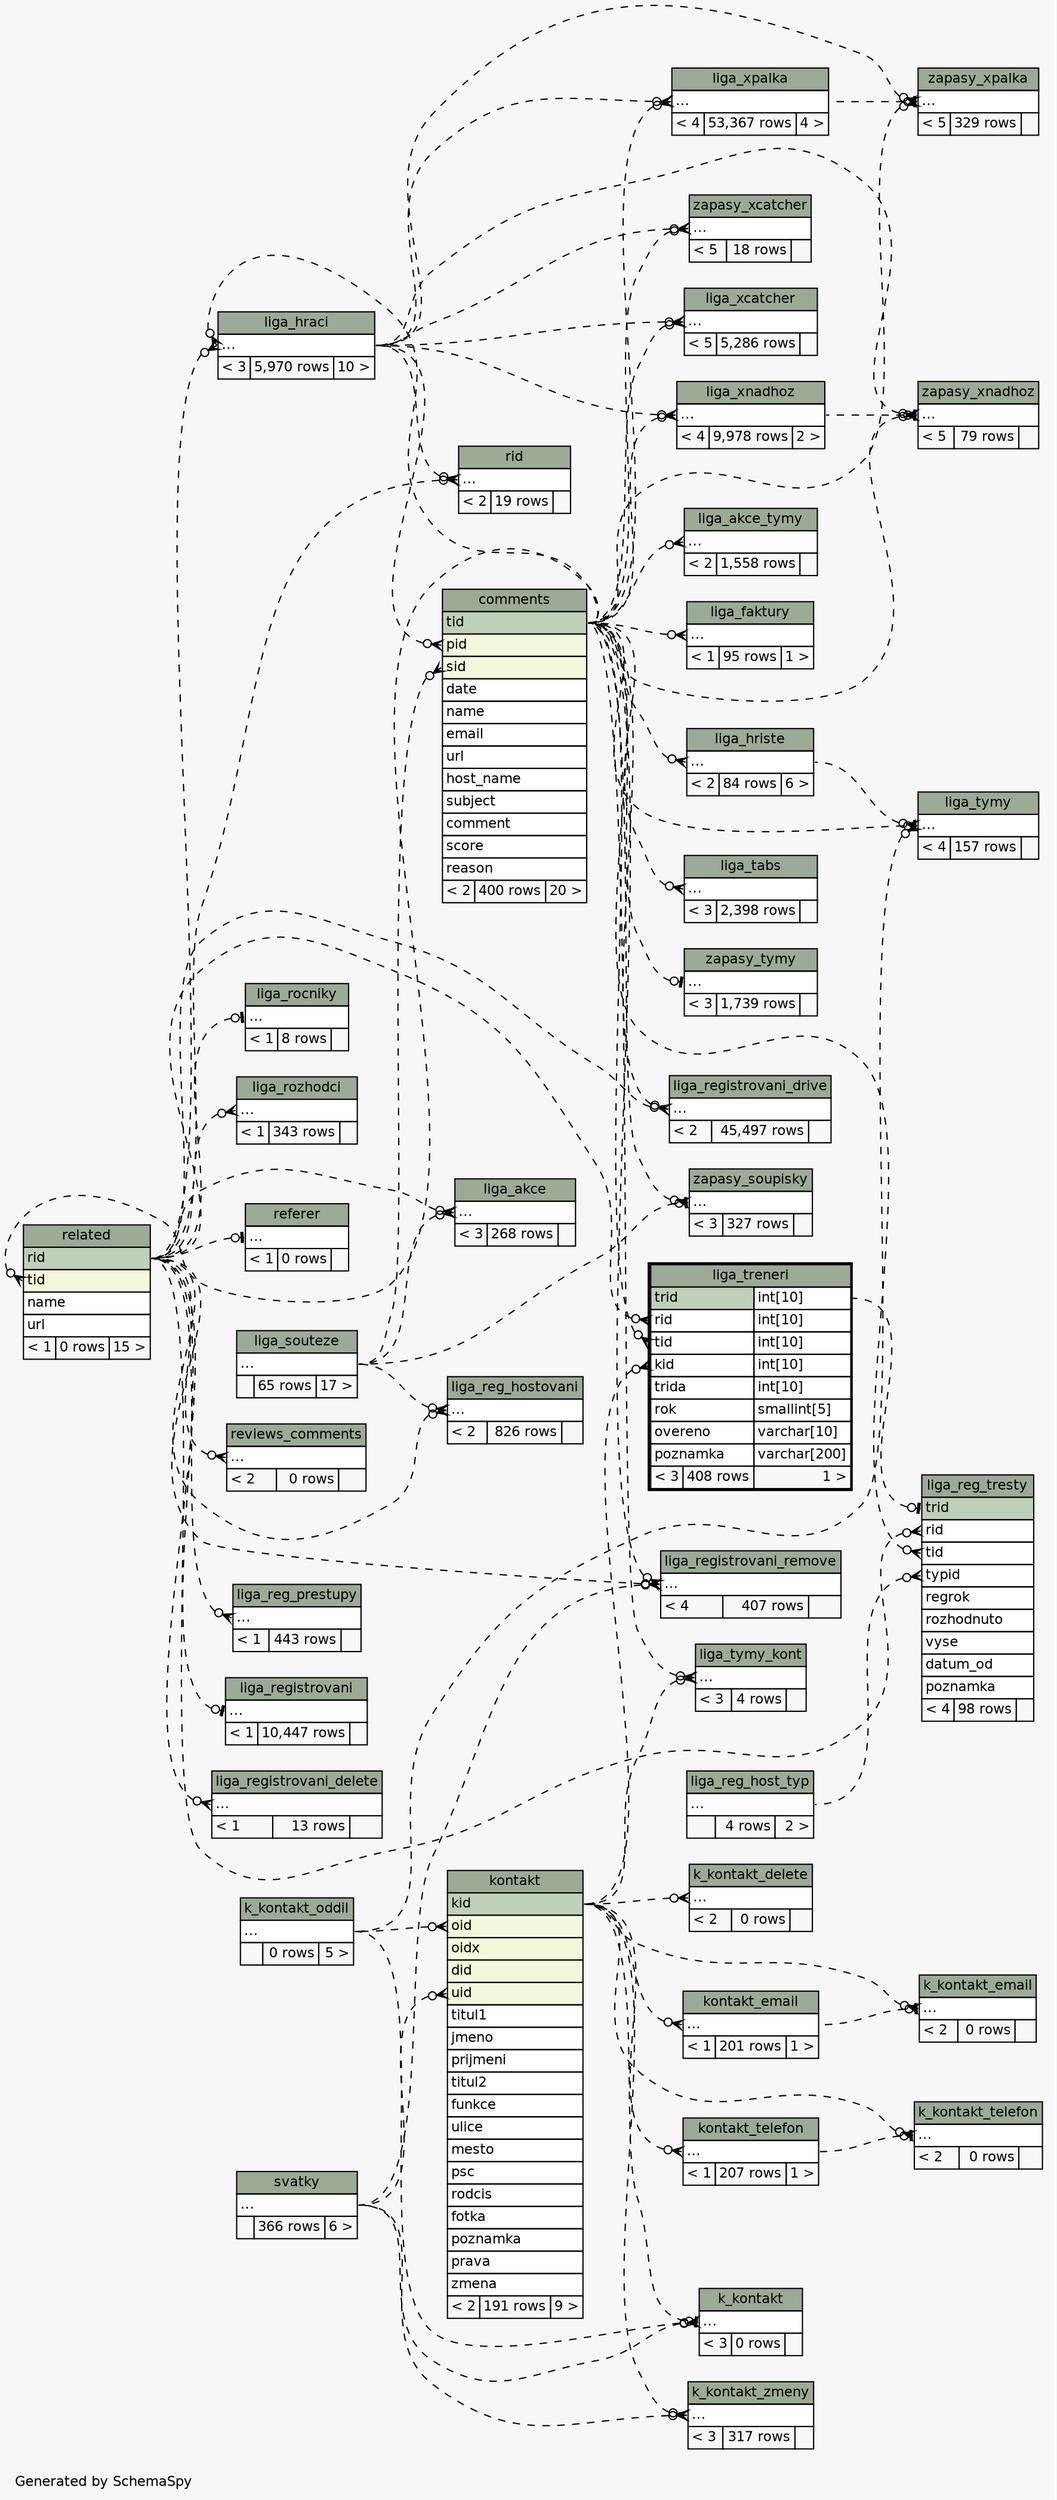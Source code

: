 // dot 2.38.0 on Mac OS X 10.9.4
// SchemaSpy rev 590
digraph "impliedTwoDegreesRelationshipsDiagram" {
  graph [
    rankdir="RL"
    bgcolor="#f7f7f7"
    label="\nGenerated by SchemaSpy"
    labeljust="l"
    nodesep="0.18"
    ranksep="0.46"
    fontname="Helvetica"
    fontsize="11"
  ];
  node [
    fontname="Helvetica"
    fontsize="11"
    shape="plaintext"
  ];
  edge [
    arrowsize="0.8"
  ];
  "comments":"pid":w -> "liga_hraci":"elipses":e [arrowhead=none dir=back arrowtail=crowodot style=dashed];
  "comments":"sid":w -> "liga_souteze":"elipses":e [arrowhead=none dir=back arrowtail=crowodot style=dashed];
  "k_kontakt":"elipses":w -> "kontakt":"kid":e [arrowhead=none dir=back arrowtail=teeodot style=dashed];
  "k_kontakt":"elipses":w -> "k_kontakt_oddil":"elipses":e [arrowhead=none dir=back arrowtail=crowodot style=dashed];
  "k_kontakt":"elipses":w -> "svatky":"elipses":e [arrowhead=none dir=back arrowtail=crowodot style=dashed];
  "k_kontakt_delete":"elipses":w -> "kontakt":"kid":e [arrowhead=none dir=back arrowtail=crowodot style=dashed];
  "k_kontakt_email":"elipses":w -> "kontakt_email":"elipses":e [arrowhead=none dir=back arrowtail=teeodot style=dashed];
  "k_kontakt_email":"elipses":w -> "kontakt":"kid":e [arrowhead=none dir=back arrowtail=crowodot style=dashed];
  "k_kontakt_telefon":"elipses":w -> "kontakt":"kid":e [arrowhead=none dir=back arrowtail=crowodot style=dashed];
  "k_kontakt_telefon":"elipses":w -> "kontakt_telefon":"elipses":e [arrowhead=none dir=back arrowtail=teeodot style=dashed];
  "k_kontakt_zmeny":"elipses":w -> "kontakt":"kid":e [arrowhead=none dir=back arrowtail=crowodot style=dashed];
  "k_kontakt_zmeny":"elipses":w -> "svatky":"elipses":e [arrowhead=none dir=back arrowtail=crowodot style=dashed];
  "kontakt":"oid":w -> "k_kontakt_oddil":"elipses":e [arrowhead=none dir=back arrowtail=crowodot style=dashed];
  "kontakt":"uid":w -> "svatky":"elipses":e [arrowhead=none dir=back arrowtail=crowodot style=dashed];
  "kontakt_email":"elipses":w -> "kontakt":"kid":e [arrowhead=none dir=back arrowtail=crowodot style=dashed];
  "kontakt_telefon":"elipses":w -> "kontakt":"kid":e [arrowhead=none dir=back arrowtail=crowodot style=dashed];
  "liga_akce":"elipses":w -> "related":"rid":e [arrowhead=none dir=back arrowtail=crowodot style=dashed];
  "liga_akce":"elipses":w -> "liga_souteze":"elipses":e [arrowhead=none dir=back arrowtail=crowodot style=dashed];
  "liga_akce_tymy":"elipses":w -> "comments":"tid":e [arrowhead=none dir=back arrowtail=crowodot style=dashed];
  "liga_faktury":"elipses":w -> "comments":"tid":e [arrowhead=none dir=back arrowtail=crowodot style=dashed];
  "liga_hraci":"elipses":w -> "related":"rid":e [arrowhead=none dir=back arrowtail=crowodot style=dashed];
  "liga_hraci":"elipses":w -> "comments":"tid":e [arrowhead=none dir=back arrowtail=crowodot style=dashed];
  "liga_hriste":"elipses":w -> "comments":"tid":e [arrowhead=none dir=back arrowtail=crowodot style=dashed];
  "liga_reg_hostovani":"elipses":w -> "related":"rid":e [arrowhead=none dir=back arrowtail=crowodot style=dashed];
  "liga_reg_hostovani":"elipses":w -> "liga_souteze":"elipses":e [arrowhead=none dir=back arrowtail=crowodot style=dashed];
  "liga_reg_prestupy":"elipses":w -> "related":"rid":e [arrowhead=none dir=back arrowtail=crowodot style=dashed];
  "liga_reg_tresty":"rid":w -> "related":"rid":e [arrowhead=none dir=back arrowtail=crowodot style=dashed];
  "liga_reg_tresty":"tid":w -> "comments":"tid":e [arrowhead=none dir=back arrowtail=crowodot style=dashed];
  "liga_reg_tresty":"trid":w -> "liga_treneri":"trid.type":e [arrowhead=none dir=back arrowtail=teeodot style=dashed];
  "liga_reg_tresty":"typid":w -> "liga_reg_host_typ":"elipses":e [arrowhead=none dir=back arrowtail=crowodot style=dashed];
  "liga_registrovani":"elipses":w -> "related":"rid":e [arrowhead=none dir=back arrowtail=teeodot style=dashed];
  "liga_registrovani_delete":"elipses":w -> "related":"rid":e [arrowhead=none dir=back arrowtail=crowodot style=dashed];
  "liga_registrovani_drive":"elipses":w -> "related":"rid":e [arrowhead=none dir=back arrowtail=crowodot style=dashed];
  "liga_registrovani_drive":"elipses":w -> "comments":"tid":e [arrowhead=none dir=back arrowtail=crowodot style=dashed];
  "liga_registrovani_remove":"elipses":w -> "related":"rid":e [arrowhead=none dir=back arrowtail=crowodot style=dashed];
  "liga_registrovani_remove":"elipses":w -> "comments":"tid":e [arrowhead=none dir=back arrowtail=crowodot style=dashed];
  "liga_registrovani_remove":"elipses":w -> "svatky":"elipses":e [arrowhead=none dir=back arrowtail=crowodot style=dashed];
  "liga_rocniky":"elipses":w -> "related":"rid":e [arrowhead=none dir=back arrowtail=teeodot style=dashed];
  "liga_rozhodci":"elipses":w -> "related":"rid":e [arrowhead=none dir=back arrowtail=crowodot style=dashed];
  "liga_tabs":"elipses":w -> "comments":"tid":e [arrowhead=none dir=back arrowtail=crowodot style=dashed];
  "liga_treneri":"kid":w -> "kontakt":"kid":e [arrowhead=none dir=back arrowtail=crowodot style=dashed];
  "liga_treneri":"rid":w -> "related":"rid":e [arrowhead=none dir=back arrowtail=crowodot style=dashed];
  "liga_treneri":"tid":w -> "comments":"tid":e [arrowhead=none dir=back arrowtail=crowodot style=dashed];
  "liga_tymy":"elipses":w -> "liga_hriste":"elipses":e [arrowhead=none dir=back arrowtail=crowodot style=dashed];
  "liga_tymy":"elipses":w -> "k_kontakt_oddil":"elipses":e [arrowhead=none dir=back arrowtail=crowodot style=dashed];
  "liga_tymy":"elipses":w -> "comments":"tid":e [arrowhead=none dir=back arrowtail=teeodot style=dashed];
  "liga_tymy_kont":"elipses":w -> "kontakt":"kid":e [arrowhead=none dir=back arrowtail=crowodot style=dashed];
  "liga_tymy_kont":"elipses":w -> "comments":"tid":e [arrowhead=none dir=back arrowtail=crowodot style=dashed];
  "liga_xcatcher":"elipses":w -> "liga_hraci":"elipses":e [arrowhead=none dir=back arrowtail=crowodot style=dashed];
  "liga_xcatcher":"elipses":w -> "comments":"tid":e [arrowhead=none dir=back arrowtail=crowodot style=dashed];
  "liga_xnadhoz":"elipses":w -> "liga_hraci":"elipses":e [arrowhead=none dir=back arrowtail=crowodot style=dashed];
  "liga_xnadhoz":"elipses":w -> "comments":"tid":e [arrowhead=none dir=back arrowtail=crowodot style=dashed];
  "liga_xpalka":"elipses":w -> "liga_hraci":"elipses":e [arrowhead=none dir=back arrowtail=crowodot style=dashed];
  "liga_xpalka":"elipses":w -> "comments":"tid":e [arrowhead=none dir=back arrowtail=crowodot style=dashed];
  "referer":"elipses":w -> "related":"rid":e [arrowhead=none dir=back arrowtail=teeodot style=dashed];
  "related":"tid":w -> "comments":"tid":e [arrowhead=none dir=back arrowtail=crowodot style=dashed];
  "reviews_comments":"elipses":w -> "related":"rid":e [arrowhead=none dir=back arrowtail=crowodot style=dashed];
  "rid":"elipses":w -> "liga_hraci":"elipses":e [arrowhead=none dir=back arrowtail=crowodot style=dashed];
  "rid":"elipses":w -> "related":"rid":e [arrowhead=none dir=back arrowtail=crowodot style=dashed];
  "zapasy_soupisky":"elipses":w -> "liga_souteze":"elipses":e [arrowhead=none dir=back arrowtail=teeodot style=dashed];
  "zapasy_soupisky":"elipses":w -> "comments":"tid":e [arrowhead=none dir=back arrowtail=crowodot style=dashed];
  "zapasy_tymy":"elipses":w -> "comments":"tid":e [arrowhead=none dir=back arrowtail=teeodot style=dashed];
  "zapasy_xcatcher":"elipses":w -> "liga_hraci":"elipses":e [arrowhead=none dir=back arrowtail=crowodot style=dashed];
  "zapasy_xcatcher":"elipses":w -> "comments":"tid":e [arrowhead=none dir=back arrowtail=crowodot style=dashed];
  "zapasy_xnadhoz":"elipses":w -> "liga_xnadhoz":"elipses":e [arrowhead=none dir=back arrowtail=teeodot style=dashed];
  "zapasy_xnadhoz":"elipses":w -> "liga_hraci":"elipses":e [arrowhead=none dir=back arrowtail=crowodot style=dashed];
  "zapasy_xnadhoz":"elipses":w -> "comments":"tid":e [arrowhead=none dir=back arrowtail=crowodot style=dashed];
  "zapasy_xpalka":"elipses":w -> "liga_xpalka":"elipses":e [arrowhead=none dir=back arrowtail=teeodot style=dashed];
  "zapasy_xpalka":"elipses":w -> "liga_hraci":"elipses":e [arrowhead=none dir=back arrowtail=crowodot style=dashed];
  "zapasy_xpalka":"elipses":w -> "comments":"tid":e [arrowhead=none dir=back arrowtail=crowodot style=dashed];
  "comments" [
    label=<
    <TABLE BORDER="0" CELLBORDER="1" CELLSPACING="0" BGCOLOR="#ffffff">
      <TR><TD COLSPAN="3" BGCOLOR="#9bab96" ALIGN="CENTER">comments</TD></TR>
      <TR><TD PORT="tid" COLSPAN="3" BGCOLOR="#bed1b8" ALIGN="LEFT">tid</TD></TR>
      <TR><TD PORT="pid" COLSPAN="3" BGCOLOR="#f4f7da" ALIGN="LEFT">pid</TD></TR>
      <TR><TD PORT="sid" COLSPAN="3" BGCOLOR="#f4f7da" ALIGN="LEFT">sid</TD></TR>
      <TR><TD PORT="date" COLSPAN="3" ALIGN="LEFT">date</TD></TR>
      <TR><TD PORT="name" COLSPAN="3" ALIGN="LEFT">name</TD></TR>
      <TR><TD PORT="email" COLSPAN="3" ALIGN="LEFT">email</TD></TR>
      <TR><TD PORT="url" COLSPAN="3" ALIGN="LEFT">url</TD></TR>
      <TR><TD PORT="host_name" COLSPAN="3" ALIGN="LEFT">host_name</TD></TR>
      <TR><TD PORT="subject" COLSPAN="3" ALIGN="LEFT">subject</TD></TR>
      <TR><TD PORT="comment" COLSPAN="3" ALIGN="LEFT">comment</TD></TR>
      <TR><TD PORT="score" COLSPAN="3" ALIGN="LEFT">score</TD></TR>
      <TR><TD PORT="reason" COLSPAN="3" ALIGN="LEFT">reason</TD></TR>
      <TR><TD ALIGN="LEFT" BGCOLOR="#f7f7f7">&lt; 2</TD><TD ALIGN="RIGHT" BGCOLOR="#f7f7f7">400 rows</TD><TD ALIGN="RIGHT" BGCOLOR="#f7f7f7">20 &gt;</TD></TR>
    </TABLE>>
    URL="comments.html"
    tooltip="comments"
  ];
  "k_kontakt" [
    label=<
    <TABLE BORDER="0" CELLBORDER="1" CELLSPACING="0" BGCOLOR="#ffffff">
      <TR><TD COLSPAN="3" BGCOLOR="#9bab96" ALIGN="CENTER">k_kontakt</TD></TR>
      <TR><TD PORT="elipses" COLSPAN="3" ALIGN="LEFT">...</TD></TR>
      <TR><TD ALIGN="LEFT" BGCOLOR="#f7f7f7">&lt; 3</TD><TD ALIGN="RIGHT" BGCOLOR="#f7f7f7">0 rows</TD><TD ALIGN="RIGHT" BGCOLOR="#f7f7f7">  </TD></TR>
    </TABLE>>
    URL="k_kontakt.html"
    tooltip="k_kontakt"
  ];
  "k_kontakt_delete" [
    label=<
    <TABLE BORDER="0" CELLBORDER="1" CELLSPACING="0" BGCOLOR="#ffffff">
      <TR><TD COLSPAN="3" BGCOLOR="#9bab96" ALIGN="CENTER">k_kontakt_delete</TD></TR>
      <TR><TD PORT="elipses" COLSPAN="3" ALIGN="LEFT">...</TD></TR>
      <TR><TD ALIGN="LEFT" BGCOLOR="#f7f7f7">&lt; 2</TD><TD ALIGN="RIGHT" BGCOLOR="#f7f7f7">0 rows</TD><TD ALIGN="RIGHT" BGCOLOR="#f7f7f7">  </TD></TR>
    </TABLE>>
    URL="k_kontakt_delete.html"
    tooltip="k_kontakt_delete"
  ];
  "k_kontakt_email" [
    label=<
    <TABLE BORDER="0" CELLBORDER="1" CELLSPACING="0" BGCOLOR="#ffffff">
      <TR><TD COLSPAN="3" BGCOLOR="#9bab96" ALIGN="CENTER">k_kontakt_email</TD></TR>
      <TR><TD PORT="elipses" COLSPAN="3" ALIGN="LEFT">...</TD></TR>
      <TR><TD ALIGN="LEFT" BGCOLOR="#f7f7f7">&lt; 2</TD><TD ALIGN="RIGHT" BGCOLOR="#f7f7f7">0 rows</TD><TD ALIGN="RIGHT" BGCOLOR="#f7f7f7">  </TD></TR>
    </TABLE>>
    URL="k_kontakt_email.html"
    tooltip="k_kontakt_email"
  ];
  "k_kontakt_oddil" [
    label=<
    <TABLE BORDER="0" CELLBORDER="1" CELLSPACING="0" BGCOLOR="#ffffff">
      <TR><TD COLSPAN="3" BGCOLOR="#9bab96" ALIGN="CENTER">k_kontakt_oddil</TD></TR>
      <TR><TD PORT="elipses" COLSPAN="3" ALIGN="LEFT">...</TD></TR>
      <TR><TD ALIGN="LEFT" BGCOLOR="#f7f7f7">  </TD><TD ALIGN="RIGHT" BGCOLOR="#f7f7f7">0 rows</TD><TD ALIGN="RIGHT" BGCOLOR="#f7f7f7">5 &gt;</TD></TR>
    </TABLE>>
    URL="k_kontakt_oddil.html"
    tooltip="k_kontakt_oddil"
  ];
  "k_kontakt_telefon" [
    label=<
    <TABLE BORDER="0" CELLBORDER="1" CELLSPACING="0" BGCOLOR="#ffffff">
      <TR><TD COLSPAN="3" BGCOLOR="#9bab96" ALIGN="CENTER">k_kontakt_telefon</TD></TR>
      <TR><TD PORT="elipses" COLSPAN="3" ALIGN="LEFT">...</TD></TR>
      <TR><TD ALIGN="LEFT" BGCOLOR="#f7f7f7">&lt; 2</TD><TD ALIGN="RIGHT" BGCOLOR="#f7f7f7">0 rows</TD><TD ALIGN="RIGHT" BGCOLOR="#f7f7f7">  </TD></TR>
    </TABLE>>
    URL="k_kontakt_telefon.html"
    tooltip="k_kontakt_telefon"
  ];
  "k_kontakt_zmeny" [
    label=<
    <TABLE BORDER="0" CELLBORDER="1" CELLSPACING="0" BGCOLOR="#ffffff">
      <TR><TD COLSPAN="3" BGCOLOR="#9bab96" ALIGN="CENTER">k_kontakt_zmeny</TD></TR>
      <TR><TD PORT="elipses" COLSPAN="3" ALIGN="LEFT">...</TD></TR>
      <TR><TD ALIGN="LEFT" BGCOLOR="#f7f7f7">&lt; 3</TD><TD ALIGN="RIGHT" BGCOLOR="#f7f7f7">317 rows</TD><TD ALIGN="RIGHT" BGCOLOR="#f7f7f7">  </TD></TR>
    </TABLE>>
    URL="k_kontakt_zmeny.html"
    tooltip="k_kontakt_zmeny"
  ];
  "kontakt" [
    label=<
    <TABLE BORDER="0" CELLBORDER="1" CELLSPACING="0" BGCOLOR="#ffffff">
      <TR><TD COLSPAN="3" BGCOLOR="#9bab96" ALIGN="CENTER">kontakt</TD></TR>
      <TR><TD PORT="kid" COLSPAN="3" BGCOLOR="#bed1b8" ALIGN="LEFT">kid</TD></TR>
      <TR><TD PORT="oid" COLSPAN="3" BGCOLOR="#f4f7da" ALIGN="LEFT">oid</TD></TR>
      <TR><TD PORT="oidx" COLSPAN="3" BGCOLOR="#f4f7da" ALIGN="LEFT">oidx</TD></TR>
      <TR><TD PORT="did" COLSPAN="3" BGCOLOR="#f4f7da" ALIGN="LEFT">did</TD></TR>
      <TR><TD PORT="uid" COLSPAN="3" BGCOLOR="#f4f7da" ALIGN="LEFT">uid</TD></TR>
      <TR><TD PORT="titul1" COLSPAN="3" ALIGN="LEFT">titul1</TD></TR>
      <TR><TD PORT="jmeno" COLSPAN="3" ALIGN="LEFT">jmeno</TD></TR>
      <TR><TD PORT="prijmeni" COLSPAN="3" ALIGN="LEFT">prijmeni</TD></TR>
      <TR><TD PORT="titul2" COLSPAN="3" ALIGN="LEFT">titul2</TD></TR>
      <TR><TD PORT="funkce" COLSPAN="3" ALIGN="LEFT">funkce</TD></TR>
      <TR><TD PORT="ulice" COLSPAN="3" ALIGN="LEFT">ulice</TD></TR>
      <TR><TD PORT="mesto" COLSPAN="3" ALIGN="LEFT">mesto</TD></TR>
      <TR><TD PORT="psc" COLSPAN="3" ALIGN="LEFT">psc</TD></TR>
      <TR><TD PORT="rodcis" COLSPAN="3" ALIGN="LEFT">rodcis</TD></TR>
      <TR><TD PORT="fotka" COLSPAN="3" ALIGN="LEFT">fotka</TD></TR>
      <TR><TD PORT="poznamka" COLSPAN="3" ALIGN="LEFT">poznamka</TD></TR>
      <TR><TD PORT="prava" COLSPAN="3" ALIGN="LEFT">prava</TD></TR>
      <TR><TD PORT="zmena" COLSPAN="3" ALIGN="LEFT">zmena</TD></TR>
      <TR><TD ALIGN="LEFT" BGCOLOR="#f7f7f7">&lt; 2</TD><TD ALIGN="RIGHT" BGCOLOR="#f7f7f7">191 rows</TD><TD ALIGN="RIGHT" BGCOLOR="#f7f7f7">9 &gt;</TD></TR>
    </TABLE>>
    URL="kontakt.html"
    tooltip="kontakt"
  ];
  "kontakt_email" [
    label=<
    <TABLE BORDER="0" CELLBORDER="1" CELLSPACING="0" BGCOLOR="#ffffff">
      <TR><TD COLSPAN="3" BGCOLOR="#9bab96" ALIGN="CENTER">kontakt_email</TD></TR>
      <TR><TD PORT="elipses" COLSPAN="3" ALIGN="LEFT">...</TD></TR>
      <TR><TD ALIGN="LEFT" BGCOLOR="#f7f7f7">&lt; 1</TD><TD ALIGN="RIGHT" BGCOLOR="#f7f7f7">201 rows</TD><TD ALIGN="RIGHT" BGCOLOR="#f7f7f7">1 &gt;</TD></TR>
    </TABLE>>
    URL="kontakt_email.html"
    tooltip="kontakt_email"
  ];
  "kontakt_telefon" [
    label=<
    <TABLE BORDER="0" CELLBORDER="1" CELLSPACING="0" BGCOLOR="#ffffff">
      <TR><TD COLSPAN="3" BGCOLOR="#9bab96" ALIGN="CENTER">kontakt_telefon</TD></TR>
      <TR><TD PORT="elipses" COLSPAN="3" ALIGN="LEFT">...</TD></TR>
      <TR><TD ALIGN="LEFT" BGCOLOR="#f7f7f7">&lt; 1</TD><TD ALIGN="RIGHT" BGCOLOR="#f7f7f7">207 rows</TD><TD ALIGN="RIGHT" BGCOLOR="#f7f7f7">1 &gt;</TD></TR>
    </TABLE>>
    URL="kontakt_telefon.html"
    tooltip="kontakt_telefon"
  ];
  "liga_akce" [
    label=<
    <TABLE BORDER="0" CELLBORDER="1" CELLSPACING="0" BGCOLOR="#ffffff">
      <TR><TD COLSPAN="3" BGCOLOR="#9bab96" ALIGN="CENTER">liga_akce</TD></TR>
      <TR><TD PORT="elipses" COLSPAN="3" ALIGN="LEFT">...</TD></TR>
      <TR><TD ALIGN="LEFT" BGCOLOR="#f7f7f7">&lt; 3</TD><TD ALIGN="RIGHT" BGCOLOR="#f7f7f7">268 rows</TD><TD ALIGN="RIGHT" BGCOLOR="#f7f7f7">  </TD></TR>
    </TABLE>>
    URL="liga_akce.html"
    tooltip="liga_akce"
  ];
  "liga_akce_tymy" [
    label=<
    <TABLE BORDER="0" CELLBORDER="1" CELLSPACING="0" BGCOLOR="#ffffff">
      <TR><TD COLSPAN="3" BGCOLOR="#9bab96" ALIGN="CENTER">liga_akce_tymy</TD></TR>
      <TR><TD PORT="elipses" COLSPAN="3" ALIGN="LEFT">...</TD></TR>
      <TR><TD ALIGN="LEFT" BGCOLOR="#f7f7f7">&lt; 2</TD><TD ALIGN="RIGHT" BGCOLOR="#f7f7f7">1,558 rows</TD><TD ALIGN="RIGHT" BGCOLOR="#f7f7f7">  </TD></TR>
    </TABLE>>
    URL="liga_akce_tymy.html"
    tooltip="liga_akce_tymy"
  ];
  "liga_faktury" [
    label=<
    <TABLE BORDER="0" CELLBORDER="1" CELLSPACING="0" BGCOLOR="#ffffff">
      <TR><TD COLSPAN="3" BGCOLOR="#9bab96" ALIGN="CENTER">liga_faktury</TD></TR>
      <TR><TD PORT="elipses" COLSPAN="3" ALIGN="LEFT">...</TD></TR>
      <TR><TD ALIGN="LEFT" BGCOLOR="#f7f7f7">&lt; 1</TD><TD ALIGN="RIGHT" BGCOLOR="#f7f7f7">95 rows</TD><TD ALIGN="RIGHT" BGCOLOR="#f7f7f7">1 &gt;</TD></TR>
    </TABLE>>
    URL="liga_faktury.html"
    tooltip="liga_faktury"
  ];
  "liga_hraci" [
    label=<
    <TABLE BORDER="0" CELLBORDER="1" CELLSPACING="0" BGCOLOR="#ffffff">
      <TR><TD COLSPAN="3" BGCOLOR="#9bab96" ALIGN="CENTER">liga_hraci</TD></TR>
      <TR><TD PORT="elipses" COLSPAN="3" ALIGN="LEFT">...</TD></TR>
      <TR><TD ALIGN="LEFT" BGCOLOR="#f7f7f7">&lt; 3</TD><TD ALIGN="RIGHT" BGCOLOR="#f7f7f7">5,970 rows</TD><TD ALIGN="RIGHT" BGCOLOR="#f7f7f7">10 &gt;</TD></TR>
    </TABLE>>
    URL="liga_hraci.html"
    tooltip="liga_hraci"
  ];
  "liga_hriste" [
    label=<
    <TABLE BORDER="0" CELLBORDER="1" CELLSPACING="0" BGCOLOR="#ffffff">
      <TR><TD COLSPAN="3" BGCOLOR="#9bab96" ALIGN="CENTER">liga_hriste</TD></TR>
      <TR><TD PORT="elipses" COLSPAN="3" ALIGN="LEFT">...</TD></TR>
      <TR><TD ALIGN="LEFT" BGCOLOR="#f7f7f7">&lt; 2</TD><TD ALIGN="RIGHT" BGCOLOR="#f7f7f7">84 rows</TD><TD ALIGN="RIGHT" BGCOLOR="#f7f7f7">6 &gt;</TD></TR>
    </TABLE>>
    URL="liga_hriste.html"
    tooltip="liga_hriste"
  ];
  "liga_reg_host_typ" [
    label=<
    <TABLE BORDER="0" CELLBORDER="1" CELLSPACING="0" BGCOLOR="#ffffff">
      <TR><TD COLSPAN="3" BGCOLOR="#9bab96" ALIGN="CENTER">liga_reg_host_typ</TD></TR>
      <TR><TD PORT="elipses" COLSPAN="3" ALIGN="LEFT">...</TD></TR>
      <TR><TD ALIGN="LEFT" BGCOLOR="#f7f7f7">  </TD><TD ALIGN="RIGHT" BGCOLOR="#f7f7f7">4 rows</TD><TD ALIGN="RIGHT" BGCOLOR="#f7f7f7">2 &gt;</TD></TR>
    </TABLE>>
    URL="liga_reg_host_typ.html"
    tooltip="liga_reg_host_typ"
  ];
  "liga_reg_hostovani" [
    label=<
    <TABLE BORDER="0" CELLBORDER="1" CELLSPACING="0" BGCOLOR="#ffffff">
      <TR><TD COLSPAN="3" BGCOLOR="#9bab96" ALIGN="CENTER">liga_reg_hostovani</TD></TR>
      <TR><TD PORT="elipses" COLSPAN="3" ALIGN="LEFT">...</TD></TR>
      <TR><TD ALIGN="LEFT" BGCOLOR="#f7f7f7">&lt; 2</TD><TD ALIGN="RIGHT" BGCOLOR="#f7f7f7">826 rows</TD><TD ALIGN="RIGHT" BGCOLOR="#f7f7f7">  </TD></TR>
    </TABLE>>
    URL="liga_reg_hostovani.html"
    tooltip="liga_reg_hostovani"
  ];
  "liga_reg_prestupy" [
    label=<
    <TABLE BORDER="0" CELLBORDER="1" CELLSPACING="0" BGCOLOR="#ffffff">
      <TR><TD COLSPAN="3" BGCOLOR="#9bab96" ALIGN="CENTER">liga_reg_prestupy</TD></TR>
      <TR><TD PORT="elipses" COLSPAN="3" ALIGN="LEFT">...</TD></TR>
      <TR><TD ALIGN="LEFT" BGCOLOR="#f7f7f7">&lt; 1</TD><TD ALIGN="RIGHT" BGCOLOR="#f7f7f7">443 rows</TD><TD ALIGN="RIGHT" BGCOLOR="#f7f7f7">  </TD></TR>
    </TABLE>>
    URL="liga_reg_prestupy.html"
    tooltip="liga_reg_prestupy"
  ];
  "liga_reg_tresty" [
    label=<
    <TABLE BORDER="0" CELLBORDER="1" CELLSPACING="0" BGCOLOR="#ffffff">
      <TR><TD COLSPAN="3" BGCOLOR="#9bab96" ALIGN="CENTER">liga_reg_tresty</TD></TR>
      <TR><TD PORT="trid" COLSPAN="3" BGCOLOR="#bed1b8" ALIGN="LEFT">trid</TD></TR>
      <TR><TD PORT="rid" COLSPAN="3" ALIGN="LEFT">rid</TD></TR>
      <TR><TD PORT="tid" COLSPAN="3" ALIGN="LEFT">tid</TD></TR>
      <TR><TD PORT="typid" COLSPAN="3" ALIGN="LEFT">typid</TD></TR>
      <TR><TD PORT="regrok" COLSPAN="3" ALIGN="LEFT">regrok</TD></TR>
      <TR><TD PORT="rozhodnuto" COLSPAN="3" ALIGN="LEFT">rozhodnuto</TD></TR>
      <TR><TD PORT="vyse" COLSPAN="3" ALIGN="LEFT">vyse</TD></TR>
      <TR><TD PORT="datum_od" COLSPAN="3" ALIGN="LEFT">datum_od</TD></TR>
      <TR><TD PORT="poznamka" COLSPAN="3" ALIGN="LEFT">poznamka</TD></TR>
      <TR><TD ALIGN="LEFT" BGCOLOR="#f7f7f7">&lt; 4</TD><TD ALIGN="RIGHT" BGCOLOR="#f7f7f7">98 rows</TD><TD ALIGN="RIGHT" BGCOLOR="#f7f7f7">  </TD></TR>
    </TABLE>>
    URL="liga_reg_tresty.html"
    tooltip="liga_reg_tresty"
  ];
  "liga_registrovani" [
    label=<
    <TABLE BORDER="0" CELLBORDER="1" CELLSPACING="0" BGCOLOR="#ffffff">
      <TR><TD COLSPAN="3" BGCOLOR="#9bab96" ALIGN="CENTER">liga_registrovani</TD></TR>
      <TR><TD PORT="elipses" COLSPAN="3" ALIGN="LEFT">...</TD></TR>
      <TR><TD ALIGN="LEFT" BGCOLOR="#f7f7f7">&lt; 1</TD><TD ALIGN="RIGHT" BGCOLOR="#f7f7f7">10,447 rows</TD><TD ALIGN="RIGHT" BGCOLOR="#f7f7f7">  </TD></TR>
    </TABLE>>
    URL="liga_registrovani.html"
    tooltip="liga_registrovani"
  ];
  "liga_registrovani_delete" [
    label=<
    <TABLE BORDER="0" CELLBORDER="1" CELLSPACING="0" BGCOLOR="#ffffff">
      <TR><TD COLSPAN="3" BGCOLOR="#9bab96" ALIGN="CENTER">liga_registrovani_delete</TD></TR>
      <TR><TD PORT="elipses" COLSPAN="3" ALIGN="LEFT">...</TD></TR>
      <TR><TD ALIGN="LEFT" BGCOLOR="#f7f7f7">&lt; 1</TD><TD ALIGN="RIGHT" BGCOLOR="#f7f7f7">13 rows</TD><TD ALIGN="RIGHT" BGCOLOR="#f7f7f7">  </TD></TR>
    </TABLE>>
    URL="liga_registrovani_delete.html"
    tooltip="liga_registrovani_delete"
  ];
  "liga_registrovani_drive" [
    label=<
    <TABLE BORDER="0" CELLBORDER="1" CELLSPACING="0" BGCOLOR="#ffffff">
      <TR><TD COLSPAN="3" BGCOLOR="#9bab96" ALIGN="CENTER">liga_registrovani_drive</TD></TR>
      <TR><TD PORT="elipses" COLSPAN="3" ALIGN="LEFT">...</TD></TR>
      <TR><TD ALIGN="LEFT" BGCOLOR="#f7f7f7">&lt; 2</TD><TD ALIGN="RIGHT" BGCOLOR="#f7f7f7">45,497 rows</TD><TD ALIGN="RIGHT" BGCOLOR="#f7f7f7">  </TD></TR>
    </TABLE>>
    URL="liga_registrovani_drive.html"
    tooltip="liga_registrovani_drive"
  ];
  "liga_registrovani_remove" [
    label=<
    <TABLE BORDER="0" CELLBORDER="1" CELLSPACING="0" BGCOLOR="#ffffff">
      <TR><TD COLSPAN="3" BGCOLOR="#9bab96" ALIGN="CENTER">liga_registrovani_remove</TD></TR>
      <TR><TD PORT="elipses" COLSPAN="3" ALIGN="LEFT">...</TD></TR>
      <TR><TD ALIGN="LEFT" BGCOLOR="#f7f7f7">&lt; 4</TD><TD ALIGN="RIGHT" BGCOLOR="#f7f7f7">407 rows</TD><TD ALIGN="RIGHT" BGCOLOR="#f7f7f7">  </TD></TR>
    </TABLE>>
    URL="liga_registrovani_remove.html"
    tooltip="liga_registrovani_remove"
  ];
  "liga_rocniky" [
    label=<
    <TABLE BORDER="0" CELLBORDER="1" CELLSPACING="0" BGCOLOR="#ffffff">
      <TR><TD COLSPAN="3" BGCOLOR="#9bab96" ALIGN="CENTER">liga_rocniky</TD></TR>
      <TR><TD PORT="elipses" COLSPAN="3" ALIGN="LEFT">...</TD></TR>
      <TR><TD ALIGN="LEFT" BGCOLOR="#f7f7f7">&lt; 1</TD><TD ALIGN="RIGHT" BGCOLOR="#f7f7f7">8 rows</TD><TD ALIGN="RIGHT" BGCOLOR="#f7f7f7">  </TD></TR>
    </TABLE>>
    URL="liga_rocniky.html"
    tooltip="liga_rocniky"
  ];
  "liga_rozhodci" [
    label=<
    <TABLE BORDER="0" CELLBORDER="1" CELLSPACING="0" BGCOLOR="#ffffff">
      <TR><TD COLSPAN="3" BGCOLOR="#9bab96" ALIGN="CENTER">liga_rozhodci</TD></TR>
      <TR><TD PORT="elipses" COLSPAN="3" ALIGN="LEFT">...</TD></TR>
      <TR><TD ALIGN="LEFT" BGCOLOR="#f7f7f7">&lt; 1</TD><TD ALIGN="RIGHT" BGCOLOR="#f7f7f7">343 rows</TD><TD ALIGN="RIGHT" BGCOLOR="#f7f7f7">  </TD></TR>
    </TABLE>>
    URL="liga_rozhodci.html"
    tooltip="liga_rozhodci"
  ];
  "liga_souteze" [
    label=<
    <TABLE BORDER="0" CELLBORDER="1" CELLSPACING="0" BGCOLOR="#ffffff">
      <TR><TD COLSPAN="3" BGCOLOR="#9bab96" ALIGN="CENTER">liga_souteze</TD></TR>
      <TR><TD PORT="elipses" COLSPAN="3" ALIGN="LEFT">...</TD></TR>
      <TR><TD ALIGN="LEFT" BGCOLOR="#f7f7f7">  </TD><TD ALIGN="RIGHT" BGCOLOR="#f7f7f7">65 rows</TD><TD ALIGN="RIGHT" BGCOLOR="#f7f7f7">17 &gt;</TD></TR>
    </TABLE>>
    URL="liga_souteze.html"
    tooltip="liga_souteze"
  ];
  "liga_tabs" [
    label=<
    <TABLE BORDER="0" CELLBORDER="1" CELLSPACING="0" BGCOLOR="#ffffff">
      <TR><TD COLSPAN="3" BGCOLOR="#9bab96" ALIGN="CENTER">liga_tabs</TD></TR>
      <TR><TD PORT="elipses" COLSPAN="3" ALIGN="LEFT">...</TD></TR>
      <TR><TD ALIGN="LEFT" BGCOLOR="#f7f7f7">&lt; 3</TD><TD ALIGN="RIGHT" BGCOLOR="#f7f7f7">2,398 rows</TD><TD ALIGN="RIGHT" BGCOLOR="#f7f7f7">  </TD></TR>
    </TABLE>>
    URL="liga_tabs.html"
    tooltip="liga_tabs"
  ];
  "liga_treneri" [
    label=<
    <TABLE BORDER="2" CELLBORDER="1" CELLSPACING="0" BGCOLOR="#ffffff">
      <TR><TD COLSPAN="3" BGCOLOR="#9bab96" ALIGN="CENTER">liga_treneri</TD></TR>
      <TR><TD PORT="trid" COLSPAN="2" BGCOLOR="#bed1b8" ALIGN="LEFT">trid</TD><TD PORT="trid.type" ALIGN="LEFT">int[10]</TD></TR>
      <TR><TD PORT="rid" COLSPAN="2" ALIGN="LEFT">rid</TD><TD PORT="rid.type" ALIGN="LEFT">int[10]</TD></TR>
      <TR><TD PORT="tid" COLSPAN="2" ALIGN="LEFT">tid</TD><TD PORT="tid.type" ALIGN="LEFT">int[10]</TD></TR>
      <TR><TD PORT="kid" COLSPAN="2" ALIGN="LEFT">kid</TD><TD PORT="kid.type" ALIGN="LEFT">int[10]</TD></TR>
      <TR><TD PORT="trida" COLSPAN="2" ALIGN="LEFT">trida</TD><TD PORT="trida.type" ALIGN="LEFT">int[10]</TD></TR>
      <TR><TD PORT="rok" COLSPAN="2" ALIGN="LEFT">rok</TD><TD PORT="rok.type" ALIGN="LEFT">smallint[5]</TD></TR>
      <TR><TD PORT="overeno" COLSPAN="2" ALIGN="LEFT">overeno</TD><TD PORT="overeno.type" ALIGN="LEFT">varchar[10]</TD></TR>
      <TR><TD PORT="poznamka" COLSPAN="2" ALIGN="LEFT">poznamka</TD><TD PORT="poznamka.type" ALIGN="LEFT">varchar[200]</TD></TR>
      <TR><TD ALIGN="LEFT" BGCOLOR="#f7f7f7">&lt; 3</TD><TD ALIGN="RIGHT" BGCOLOR="#f7f7f7">408 rows</TD><TD ALIGN="RIGHT" BGCOLOR="#f7f7f7">1 &gt;</TD></TR>
    </TABLE>>
    URL="liga_treneri.html"
    tooltip="liga_treneri"
  ];
  "liga_tymy" [
    label=<
    <TABLE BORDER="0" CELLBORDER="1" CELLSPACING="0" BGCOLOR="#ffffff">
      <TR><TD COLSPAN="3" BGCOLOR="#9bab96" ALIGN="CENTER">liga_tymy</TD></TR>
      <TR><TD PORT="elipses" COLSPAN="3" ALIGN="LEFT">...</TD></TR>
      <TR><TD ALIGN="LEFT" BGCOLOR="#f7f7f7">&lt; 4</TD><TD ALIGN="RIGHT" BGCOLOR="#f7f7f7">157 rows</TD><TD ALIGN="RIGHT" BGCOLOR="#f7f7f7">  </TD></TR>
    </TABLE>>
    URL="liga_tymy.html"
    tooltip="liga_tymy"
  ];
  "liga_tymy_kont" [
    label=<
    <TABLE BORDER="0" CELLBORDER="1" CELLSPACING="0" BGCOLOR="#ffffff">
      <TR><TD COLSPAN="3" BGCOLOR="#9bab96" ALIGN="CENTER">liga_tymy_kont</TD></TR>
      <TR><TD PORT="elipses" COLSPAN="3" ALIGN="LEFT">...</TD></TR>
      <TR><TD ALIGN="LEFT" BGCOLOR="#f7f7f7">&lt; 3</TD><TD ALIGN="RIGHT" BGCOLOR="#f7f7f7">4 rows</TD><TD ALIGN="RIGHT" BGCOLOR="#f7f7f7">  </TD></TR>
    </TABLE>>
    URL="liga_tymy_kont.html"
    tooltip="liga_tymy_kont"
  ];
  "liga_xcatcher" [
    label=<
    <TABLE BORDER="0" CELLBORDER="1" CELLSPACING="0" BGCOLOR="#ffffff">
      <TR><TD COLSPAN="3" BGCOLOR="#9bab96" ALIGN="CENTER">liga_xcatcher</TD></TR>
      <TR><TD PORT="elipses" COLSPAN="3" ALIGN="LEFT">...</TD></TR>
      <TR><TD ALIGN="LEFT" BGCOLOR="#f7f7f7">&lt; 5</TD><TD ALIGN="RIGHT" BGCOLOR="#f7f7f7">5,286 rows</TD><TD ALIGN="RIGHT" BGCOLOR="#f7f7f7">  </TD></TR>
    </TABLE>>
    URL="liga_xcatcher.html"
    tooltip="liga_xcatcher"
  ];
  "liga_xnadhoz" [
    label=<
    <TABLE BORDER="0" CELLBORDER="1" CELLSPACING="0" BGCOLOR="#ffffff">
      <TR><TD COLSPAN="3" BGCOLOR="#9bab96" ALIGN="CENTER">liga_xnadhoz</TD></TR>
      <TR><TD PORT="elipses" COLSPAN="3" ALIGN="LEFT">...</TD></TR>
      <TR><TD ALIGN="LEFT" BGCOLOR="#f7f7f7">&lt; 4</TD><TD ALIGN="RIGHT" BGCOLOR="#f7f7f7">9,978 rows</TD><TD ALIGN="RIGHT" BGCOLOR="#f7f7f7">2 &gt;</TD></TR>
    </TABLE>>
    URL="liga_xnadhoz.html"
    tooltip="liga_xnadhoz"
  ];
  "liga_xpalka" [
    label=<
    <TABLE BORDER="0" CELLBORDER="1" CELLSPACING="0" BGCOLOR="#ffffff">
      <TR><TD COLSPAN="3" BGCOLOR="#9bab96" ALIGN="CENTER">liga_xpalka</TD></TR>
      <TR><TD PORT="elipses" COLSPAN="3" ALIGN="LEFT">...</TD></TR>
      <TR><TD ALIGN="LEFT" BGCOLOR="#f7f7f7">&lt; 4</TD><TD ALIGN="RIGHT" BGCOLOR="#f7f7f7">53,367 rows</TD><TD ALIGN="RIGHT" BGCOLOR="#f7f7f7">4 &gt;</TD></TR>
    </TABLE>>
    URL="liga_xpalka.html"
    tooltip="liga_xpalka"
  ];
  "referer" [
    label=<
    <TABLE BORDER="0" CELLBORDER="1" CELLSPACING="0" BGCOLOR="#ffffff">
      <TR><TD COLSPAN="3" BGCOLOR="#9bab96" ALIGN="CENTER">referer</TD></TR>
      <TR><TD PORT="elipses" COLSPAN="3" ALIGN="LEFT">...</TD></TR>
      <TR><TD ALIGN="LEFT" BGCOLOR="#f7f7f7">&lt; 1</TD><TD ALIGN="RIGHT" BGCOLOR="#f7f7f7">0 rows</TD><TD ALIGN="RIGHT" BGCOLOR="#f7f7f7">  </TD></TR>
    </TABLE>>
    URL="referer.html"
    tooltip="referer"
  ];
  "related" [
    label=<
    <TABLE BORDER="0" CELLBORDER="1" CELLSPACING="0" BGCOLOR="#ffffff">
      <TR><TD COLSPAN="3" BGCOLOR="#9bab96" ALIGN="CENTER">related</TD></TR>
      <TR><TD PORT="rid" COLSPAN="3" BGCOLOR="#bed1b8" ALIGN="LEFT">rid</TD></TR>
      <TR><TD PORT="tid" COLSPAN="3" BGCOLOR="#f4f7da" ALIGN="LEFT">tid</TD></TR>
      <TR><TD PORT="name" COLSPAN="3" ALIGN="LEFT">name</TD></TR>
      <TR><TD PORT="url" COLSPAN="3" ALIGN="LEFT">url</TD></TR>
      <TR><TD ALIGN="LEFT" BGCOLOR="#f7f7f7">&lt; 1</TD><TD ALIGN="RIGHT" BGCOLOR="#f7f7f7">0 rows</TD><TD ALIGN="RIGHT" BGCOLOR="#f7f7f7">15 &gt;</TD></TR>
    </TABLE>>
    URL="related.html"
    tooltip="related"
  ];
  "reviews_comments" [
    label=<
    <TABLE BORDER="0" CELLBORDER="1" CELLSPACING="0" BGCOLOR="#ffffff">
      <TR><TD COLSPAN="3" BGCOLOR="#9bab96" ALIGN="CENTER">reviews_comments</TD></TR>
      <TR><TD PORT="elipses" COLSPAN="3" ALIGN="LEFT">...</TD></TR>
      <TR><TD ALIGN="LEFT" BGCOLOR="#f7f7f7">&lt; 2</TD><TD ALIGN="RIGHT" BGCOLOR="#f7f7f7">0 rows</TD><TD ALIGN="RIGHT" BGCOLOR="#f7f7f7">  </TD></TR>
    </TABLE>>
    URL="reviews_comments.html"
    tooltip="reviews_comments"
  ];
  "rid" [
    label=<
    <TABLE BORDER="0" CELLBORDER="1" CELLSPACING="0" BGCOLOR="#ffffff">
      <TR><TD COLSPAN="3" BGCOLOR="#9bab96" ALIGN="CENTER">rid</TD></TR>
      <TR><TD PORT="elipses" COLSPAN="3" ALIGN="LEFT">...</TD></TR>
      <TR><TD ALIGN="LEFT" BGCOLOR="#f7f7f7">&lt; 2</TD><TD ALIGN="RIGHT" BGCOLOR="#f7f7f7">19 rows</TD><TD ALIGN="RIGHT" BGCOLOR="#f7f7f7">  </TD></TR>
    </TABLE>>
    URL="rid.html"
    tooltip="rid"
  ];
  "svatky" [
    label=<
    <TABLE BORDER="0" CELLBORDER="1" CELLSPACING="0" BGCOLOR="#ffffff">
      <TR><TD COLSPAN="3" BGCOLOR="#9bab96" ALIGN="CENTER">svatky</TD></TR>
      <TR><TD PORT="elipses" COLSPAN="3" ALIGN="LEFT">...</TD></TR>
      <TR><TD ALIGN="LEFT" BGCOLOR="#f7f7f7">  </TD><TD ALIGN="RIGHT" BGCOLOR="#f7f7f7">366 rows</TD><TD ALIGN="RIGHT" BGCOLOR="#f7f7f7">6 &gt;</TD></TR>
    </TABLE>>
    URL="svatky.html"
    tooltip="svatky"
  ];
  "zapasy_soupisky" [
    label=<
    <TABLE BORDER="0" CELLBORDER="1" CELLSPACING="0" BGCOLOR="#ffffff">
      <TR><TD COLSPAN="3" BGCOLOR="#9bab96" ALIGN="CENTER">zapasy_soupisky</TD></TR>
      <TR><TD PORT="elipses" COLSPAN="3" ALIGN="LEFT">...</TD></TR>
      <TR><TD ALIGN="LEFT" BGCOLOR="#f7f7f7">&lt; 3</TD><TD ALIGN="RIGHT" BGCOLOR="#f7f7f7">327 rows</TD><TD ALIGN="RIGHT" BGCOLOR="#f7f7f7">  </TD></TR>
    </TABLE>>
    URL="zapasy_soupisky.html"
    tooltip="zapasy_soupisky"
  ];
  "zapasy_tymy" [
    label=<
    <TABLE BORDER="0" CELLBORDER="1" CELLSPACING="0" BGCOLOR="#ffffff">
      <TR><TD COLSPAN="3" BGCOLOR="#9bab96" ALIGN="CENTER">zapasy_tymy</TD></TR>
      <TR><TD PORT="elipses" COLSPAN="3" ALIGN="LEFT">...</TD></TR>
      <TR><TD ALIGN="LEFT" BGCOLOR="#f7f7f7">&lt; 3</TD><TD ALIGN="RIGHT" BGCOLOR="#f7f7f7">1,739 rows</TD><TD ALIGN="RIGHT" BGCOLOR="#f7f7f7">  </TD></TR>
    </TABLE>>
    URL="zapasy_tymy.html"
    tooltip="zapasy_tymy"
  ];
  "zapasy_xcatcher" [
    label=<
    <TABLE BORDER="0" CELLBORDER="1" CELLSPACING="0" BGCOLOR="#ffffff">
      <TR><TD COLSPAN="3" BGCOLOR="#9bab96" ALIGN="CENTER">zapasy_xcatcher</TD></TR>
      <TR><TD PORT="elipses" COLSPAN="3" ALIGN="LEFT">...</TD></TR>
      <TR><TD ALIGN="LEFT" BGCOLOR="#f7f7f7">&lt; 5</TD><TD ALIGN="RIGHT" BGCOLOR="#f7f7f7">18 rows</TD><TD ALIGN="RIGHT" BGCOLOR="#f7f7f7">  </TD></TR>
    </TABLE>>
    URL="zapasy_xcatcher.html"
    tooltip="zapasy_xcatcher"
  ];
  "zapasy_xnadhoz" [
    label=<
    <TABLE BORDER="0" CELLBORDER="1" CELLSPACING="0" BGCOLOR="#ffffff">
      <TR><TD COLSPAN="3" BGCOLOR="#9bab96" ALIGN="CENTER">zapasy_xnadhoz</TD></TR>
      <TR><TD PORT="elipses" COLSPAN="3" ALIGN="LEFT">...</TD></TR>
      <TR><TD ALIGN="LEFT" BGCOLOR="#f7f7f7">&lt; 5</TD><TD ALIGN="RIGHT" BGCOLOR="#f7f7f7">79 rows</TD><TD ALIGN="RIGHT" BGCOLOR="#f7f7f7">  </TD></TR>
    </TABLE>>
    URL="zapasy_xnadhoz.html"
    tooltip="zapasy_xnadhoz"
  ];
  "zapasy_xpalka" [
    label=<
    <TABLE BORDER="0" CELLBORDER="1" CELLSPACING="0" BGCOLOR="#ffffff">
      <TR><TD COLSPAN="3" BGCOLOR="#9bab96" ALIGN="CENTER">zapasy_xpalka</TD></TR>
      <TR><TD PORT="elipses" COLSPAN="3" ALIGN="LEFT">...</TD></TR>
      <TR><TD ALIGN="LEFT" BGCOLOR="#f7f7f7">&lt; 5</TD><TD ALIGN="RIGHT" BGCOLOR="#f7f7f7">329 rows</TD><TD ALIGN="RIGHT" BGCOLOR="#f7f7f7">  </TD></TR>
    </TABLE>>
    URL="zapasy_xpalka.html"
    tooltip="zapasy_xpalka"
  ];
}
